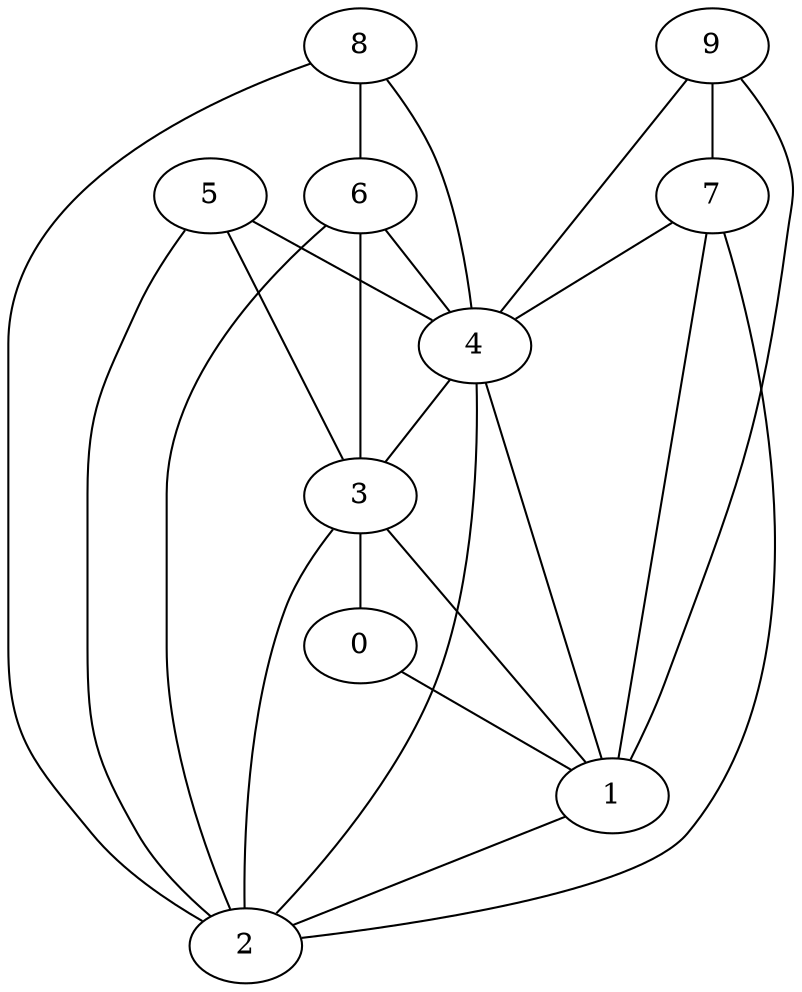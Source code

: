 graph {
    0 [ label = "0" ]
    1 [ label = "1" ]
    2 [ label = "2" ]
    3 [ label = "3" ]
    4 [ label = "4" ]
    5 [ label = "5" ]
    6 [ label = "6" ]
    7 [ label = "7" ]
    8 [ label = "8" ]
    9 [ label = "9" ]
    0 -- 1 [ ]
    9 -- 7 [ ]
    1 -- 2 [ ]
    3 -- 0 [ ]
    3 -- 1 [ ]
    3 -- 2 [ ]
    4 -- 1 [ ]
    4 -- 2 [ ]
    4 -- 3 [ ]
    5 -- 2 [ ]
    5 -- 3 [ ]
    5 -- 4 [ ]
    6 -- 2 [ ]
    6 -- 3 [ ]
    6 -- 4 [ ]
    7 -- 1 [ ]
    7 -- 2 [ ]
    7 -- 4 [ ]
    8 -- 2 [ ]
    8 -- 4 [ ]
    8 -- 6 [ ]
    9 -- 1 [ ]
    9 -- 4 [ ]
}
